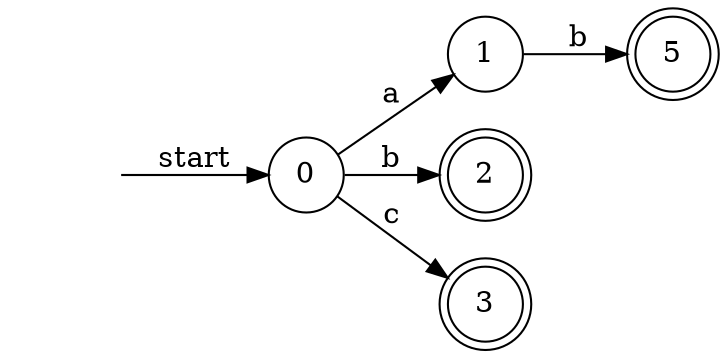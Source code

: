 digraph {
	graph [rankdir=LR]
	node [shape=circle]
	0 [label=<0>]
	0 -> 1 [label=a]
	0 -> 2 [label=b]
	0 -> 3 [label=c]
	1 [label=<1>]
	1 -> 5 [label=b]
	2 [label=<2> shape=doublecircle]
	3 [label=<3> shape=doublecircle]
	5 [label=<5> shape=doublecircle]
	BEGIN [label="" shape=none]
	BEGIN -> 0 [label=start]
}
